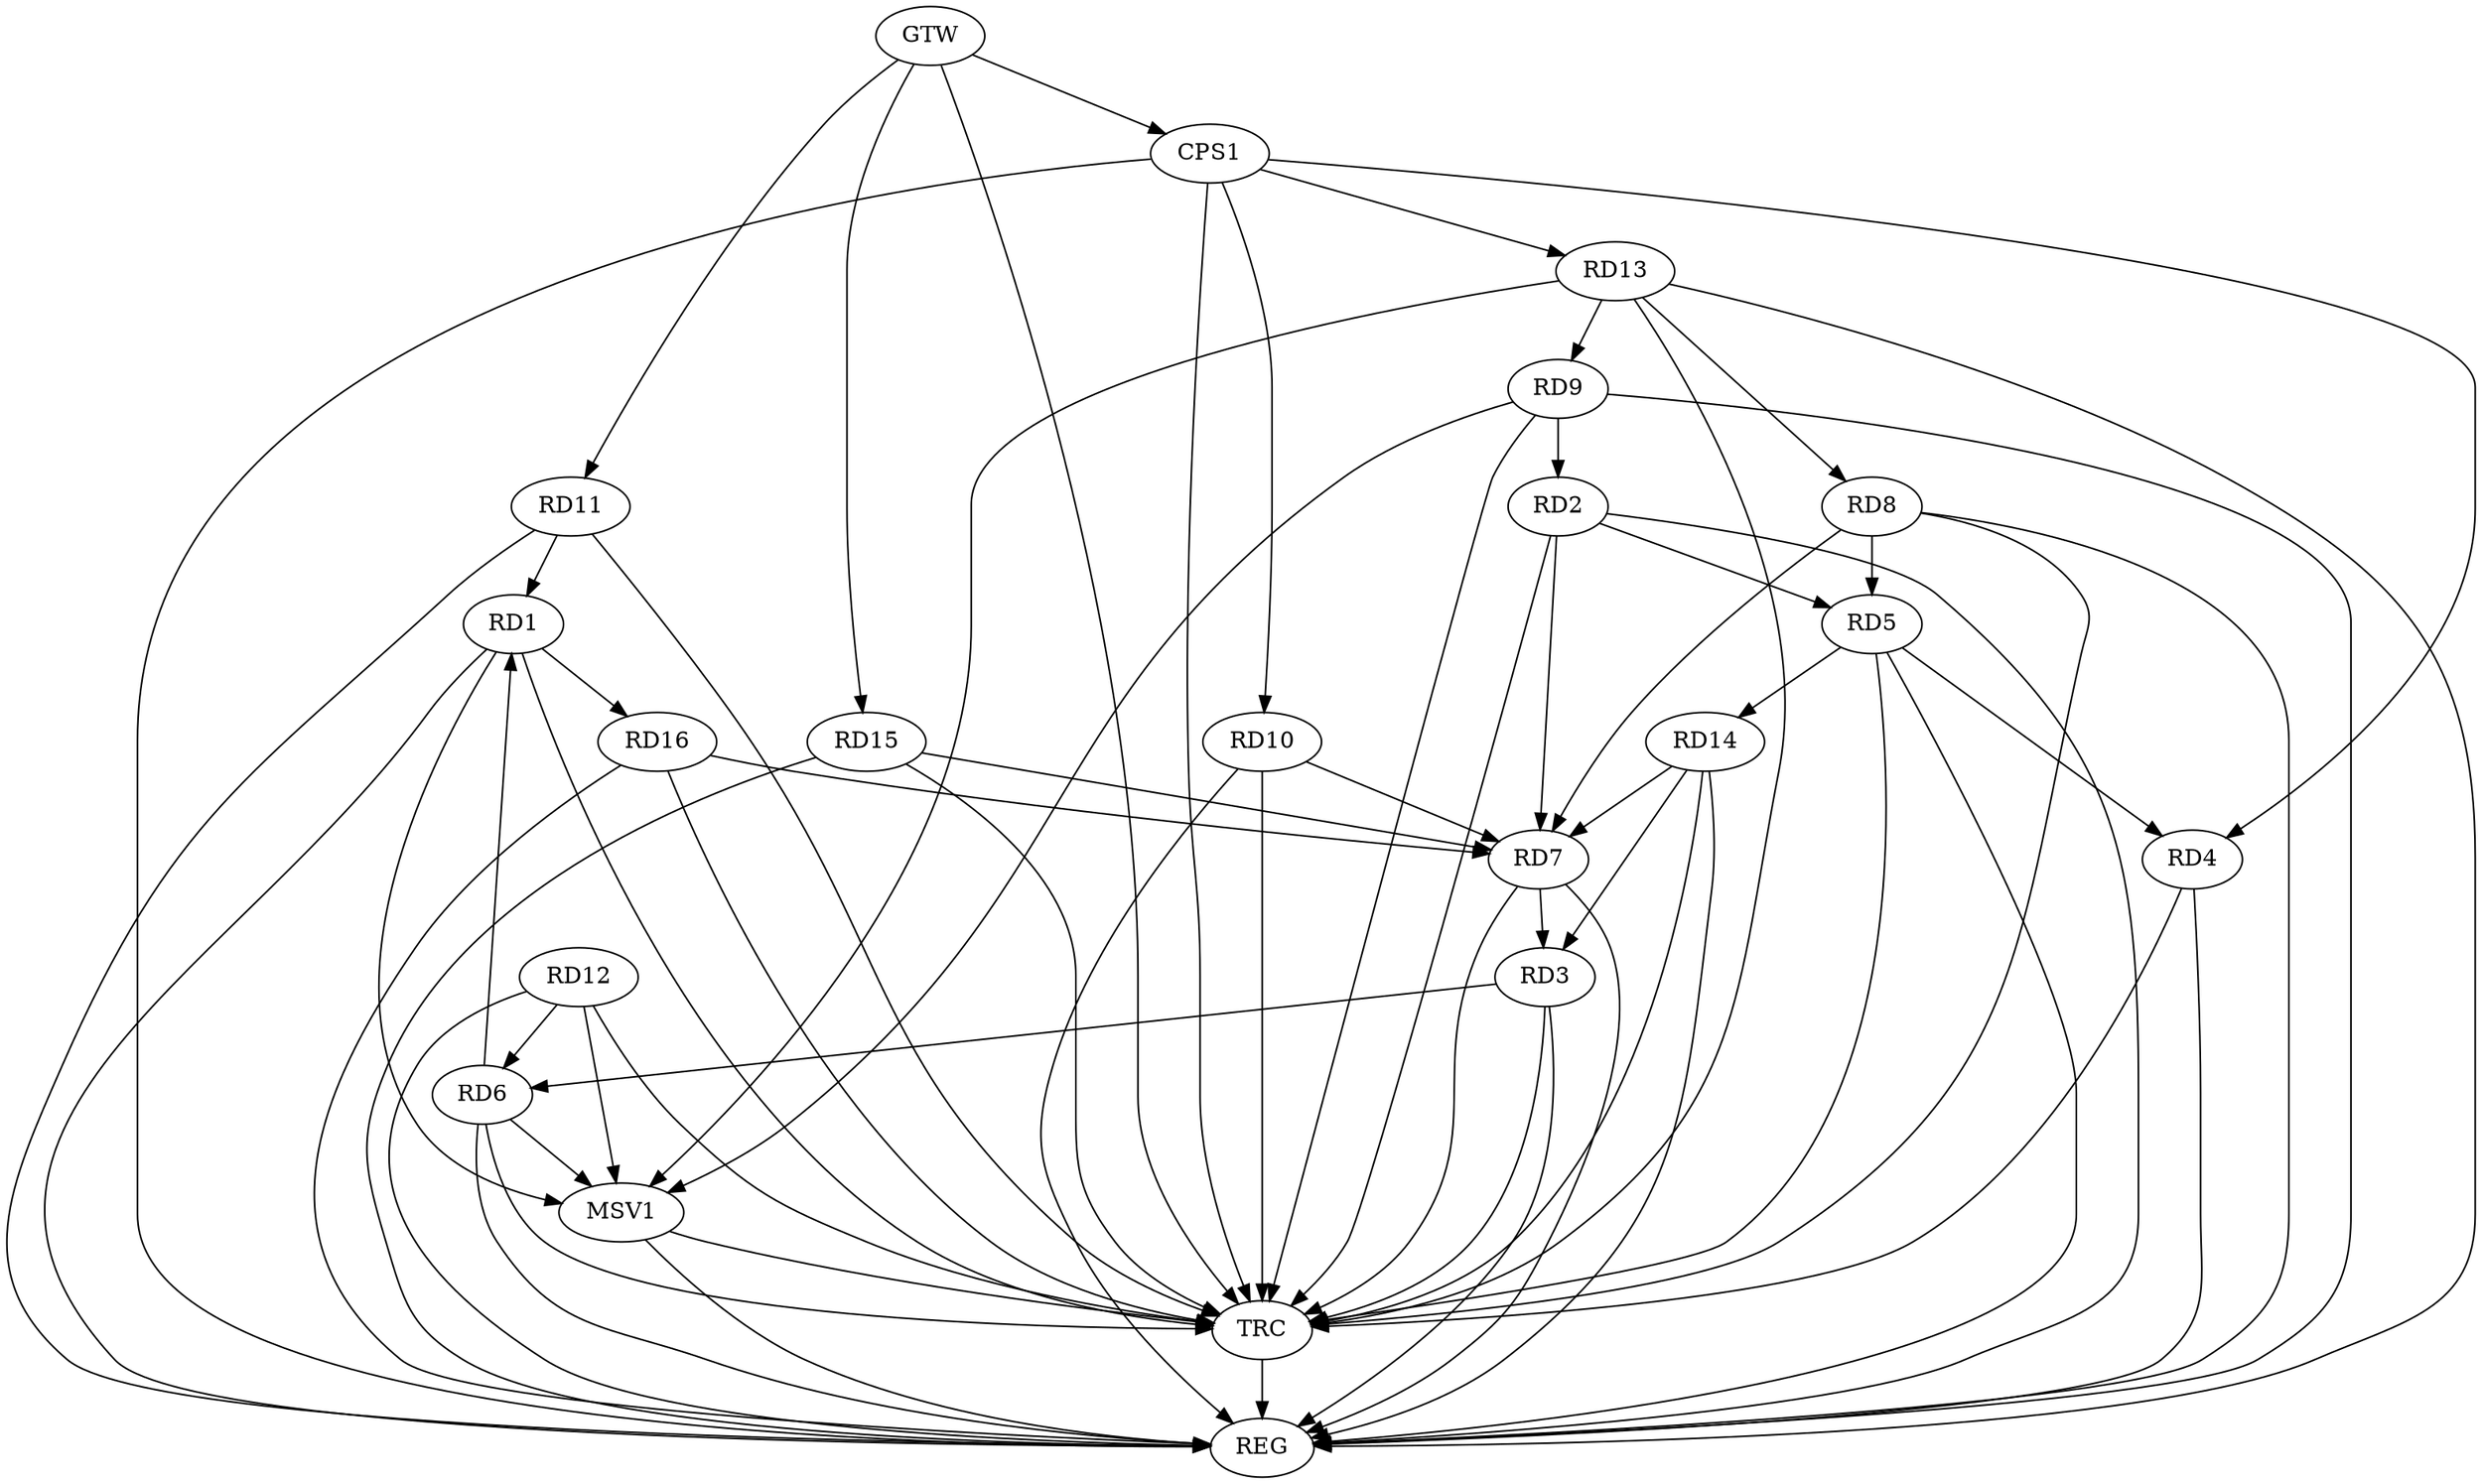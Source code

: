 strict digraph G {
  RD1 [ label="RD1" ];
  RD2 [ label="RD2" ];
  RD3 [ label="RD3" ];
  RD4 [ label="RD4" ];
  RD5 [ label="RD5" ];
  RD6 [ label="RD6" ];
  RD7 [ label="RD7" ];
  RD8 [ label="RD8" ];
  RD9 [ label="RD9" ];
  RD10 [ label="RD10" ];
  RD11 [ label="RD11" ];
  RD12 [ label="RD12" ];
  RD13 [ label="RD13" ];
  RD14 [ label="RD14" ];
  RD15 [ label="RD15" ];
  RD16 [ label="RD16" ];
  CPS1 [ label="CPS1" ];
  GTW [ label="GTW" ];
  REG [ label="REG" ];
  TRC [ label="TRC" ];
  MSV1 [ label="MSV1" ];
  RD6 -> RD1;
  RD11 -> RD1;
  RD1 -> RD16;
  RD2 -> RD5;
  RD9 -> RD2;
  RD3 -> RD6;
  RD7 -> RD3;
  RD14 -> RD3;
  RD5 -> RD4;
  RD8 -> RD5;
  RD5 -> RD14;
  RD12 -> RD6;
  RD13 -> RD8;
  RD13 -> RD9;
  CPS1 -> RD4;
  CPS1 -> RD10;
  CPS1 -> RD13;
  GTW -> RD11;
  GTW -> RD15;
  GTW -> CPS1;
  RD1 -> REG;
  RD2 -> REG;
  RD3 -> REG;
  RD4 -> REG;
  RD5 -> REG;
  RD6 -> REG;
  RD7 -> REG;
  RD8 -> REG;
  RD9 -> REG;
  RD10 -> REG;
  RD11 -> REG;
  RD12 -> REG;
  RD13 -> REG;
  RD14 -> REG;
  RD15 -> REG;
  RD16 -> REG;
  CPS1 -> REG;
  RD1 -> TRC;
  RD2 -> TRC;
  RD3 -> TRC;
  RD4 -> TRC;
  RD5 -> TRC;
  RD6 -> TRC;
  RD7 -> TRC;
  RD8 -> TRC;
  RD9 -> TRC;
  RD10 -> TRC;
  RD11 -> TRC;
  RD12 -> TRC;
  RD13 -> TRC;
  RD14 -> TRC;
  RD15 -> TRC;
  RD16 -> TRC;
  CPS1 -> TRC;
  GTW -> TRC;
  TRC -> REG;
  RD8 -> RD7;
  RD10 -> RD7;
  RD14 -> RD7;
  RD2 -> RD7;
  RD16 -> RD7;
  RD15 -> RD7;
  RD1 -> MSV1;
  RD6 -> MSV1;
  RD9 -> MSV1;
  RD12 -> MSV1;
  RD13 -> MSV1;
  MSV1 -> REG;
  MSV1 -> TRC;
}
